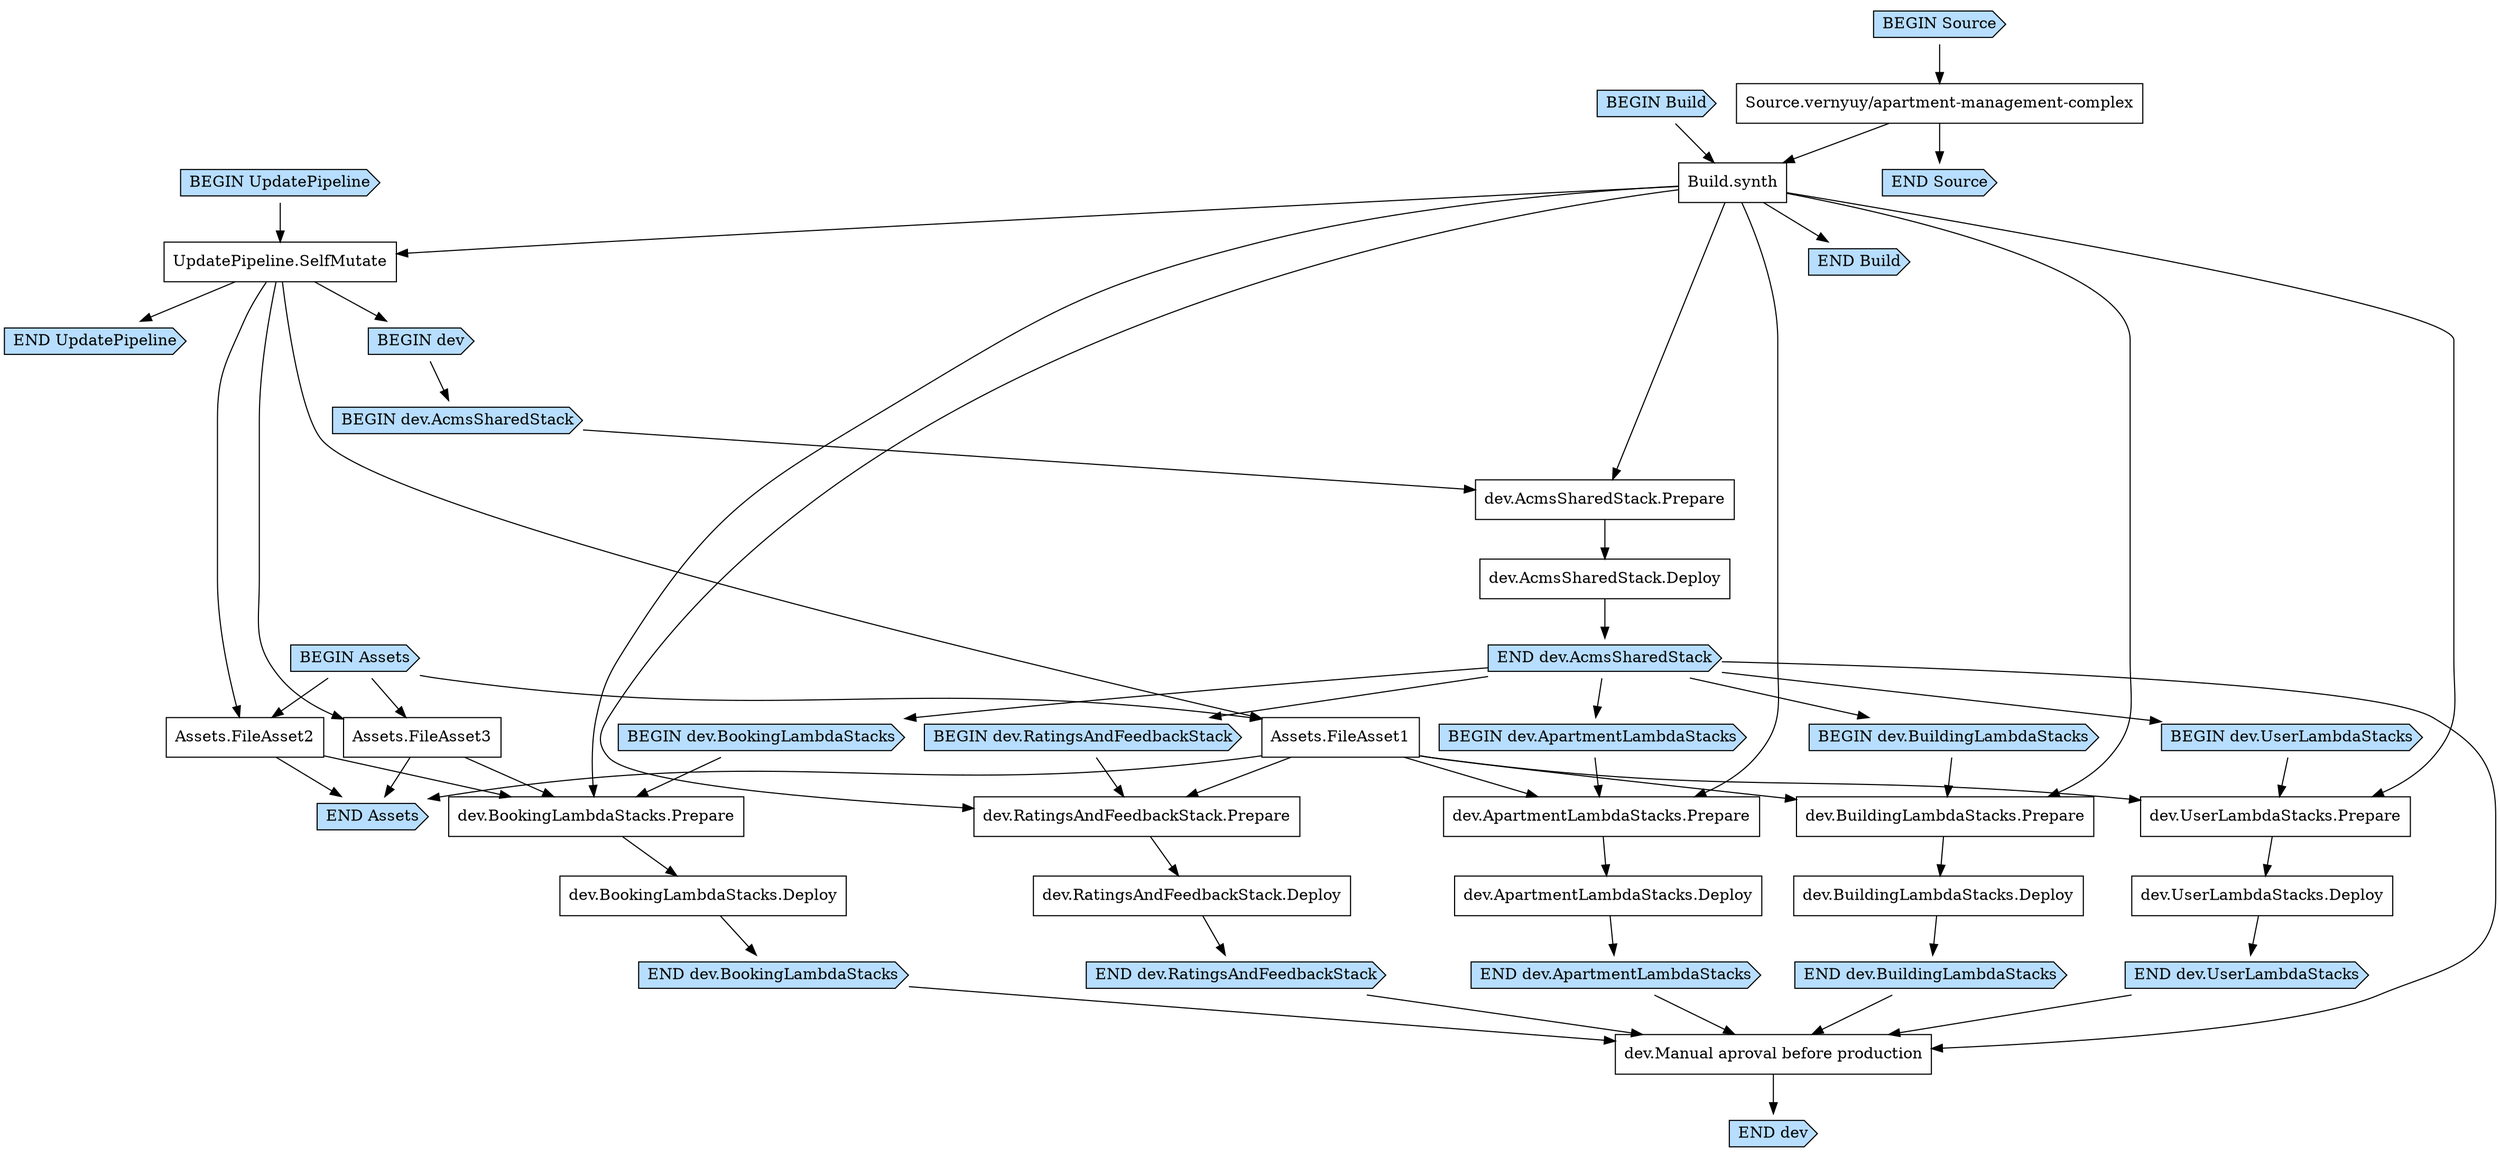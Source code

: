 digraph G {
  # Arrows represent an "unlocks" relationship (opposite of dependency). So chosen
  # because the layout looks more natural that way.
  # To represent subgraph dependencies, subgraphs are represented by BEGIN/END nodes.
  # To render: `dot -Tsvg AcmsStackacmspipelineE1E6D667.dot > graph.svg`, open in a browser.
  node [shape="box"];
"BEGIN Build" [shape="cds", style="filled", fillcolor="#b7deff"];
"END Build" [shape="cds", style="filled", fillcolor="#b7deff"];
"Build.synth";
"Source.vernyuy/apartment-management-complex" -> "Build.synth";
"BEGIN Build" -> "Build.synth";
"Build.synth" -> "END Build";
"BEGIN UpdatePipeline" [shape="cds", style="filled", fillcolor="#b7deff"];
"END UpdatePipeline" [shape="cds", style="filled", fillcolor="#b7deff"];
"UpdatePipeline.SelfMutate";
"Build.synth" -> "UpdatePipeline.SelfMutate";
"BEGIN UpdatePipeline" -> "UpdatePipeline.SelfMutate";
"UpdatePipeline.SelfMutate" -> "END UpdatePipeline";
"BEGIN Assets" [shape="cds", style="filled", fillcolor="#b7deff"];
"END Assets" [shape="cds", style="filled", fillcolor="#b7deff"];
"Assets.FileAsset1";
"UpdatePipeline.SelfMutate" -> "Assets.FileAsset1";
"Assets.FileAsset2";
"UpdatePipeline.SelfMutate" -> "Assets.FileAsset2";
"Assets.FileAsset3";
"UpdatePipeline.SelfMutate" -> "Assets.FileAsset3";
"BEGIN Assets" -> "Assets.FileAsset1";
"BEGIN Assets" -> "Assets.FileAsset2";
"BEGIN Assets" -> "Assets.FileAsset3";
"Assets.FileAsset1" -> "END Assets";
"Assets.FileAsset2" -> "END Assets";
"Assets.FileAsset3" -> "END Assets";
"BEGIN dev" [shape="cds", style="filled", fillcolor="#b7deff"];
"END dev" [shape="cds", style="filled", fillcolor="#b7deff"];
"UpdatePipeline.SelfMutate" -> "BEGIN dev";
"BEGIN dev.AcmsSharedStack" [shape="cds", style="filled", fillcolor="#b7deff"];
"END dev.AcmsSharedStack" [shape="cds", style="filled", fillcolor="#b7deff"];
"dev.AcmsSharedStack.Deploy";
"dev.AcmsSharedStack.Prepare" -> "dev.AcmsSharedStack.Deploy";
"dev.AcmsSharedStack.Prepare";
"Build.synth" -> "dev.AcmsSharedStack.Prepare";
"BEGIN dev.AcmsSharedStack" -> "dev.AcmsSharedStack.Prepare";
"dev.AcmsSharedStack.Deploy" -> "END dev.AcmsSharedStack";
"BEGIN dev.ApartmentLambdaStacks" [shape="cds", style="filled", fillcolor="#b7deff"];
"END dev.ApartmentLambdaStacks" [shape="cds", style="filled", fillcolor="#b7deff"];
"END dev.AcmsSharedStack" -> "BEGIN dev.ApartmentLambdaStacks";
"dev.ApartmentLambdaStacks.Deploy";
"dev.ApartmentLambdaStacks.Prepare" -> "dev.ApartmentLambdaStacks.Deploy";
"dev.ApartmentLambdaStacks.Prepare";
"Build.synth" -> "dev.ApartmentLambdaStacks.Prepare";
"Assets.FileAsset1" -> "dev.ApartmentLambdaStacks.Prepare";
"BEGIN dev.ApartmentLambdaStacks" -> "dev.ApartmentLambdaStacks.Prepare";
"dev.ApartmentLambdaStacks.Deploy" -> "END dev.ApartmentLambdaStacks";
"BEGIN dev.BookingLambdaStacks" [shape="cds", style="filled", fillcolor="#b7deff"];
"END dev.BookingLambdaStacks" [shape="cds", style="filled", fillcolor="#b7deff"];
"END dev.AcmsSharedStack" -> "BEGIN dev.BookingLambdaStacks";
"dev.BookingLambdaStacks.Deploy";
"dev.BookingLambdaStacks.Prepare" -> "dev.BookingLambdaStacks.Deploy";
"dev.BookingLambdaStacks.Prepare";
"Build.synth" -> "dev.BookingLambdaStacks.Prepare";
"Assets.FileAsset2" -> "dev.BookingLambdaStacks.Prepare";
"Assets.FileAsset3" -> "dev.BookingLambdaStacks.Prepare";
"BEGIN dev.BookingLambdaStacks" -> "dev.BookingLambdaStacks.Prepare";
"dev.BookingLambdaStacks.Deploy" -> "END dev.BookingLambdaStacks";
"BEGIN dev.BuildingLambdaStacks" [shape="cds", style="filled", fillcolor="#b7deff"];
"END dev.BuildingLambdaStacks" [shape="cds", style="filled", fillcolor="#b7deff"];
"END dev.AcmsSharedStack" -> "BEGIN dev.BuildingLambdaStacks";
"dev.BuildingLambdaStacks.Deploy";
"dev.BuildingLambdaStacks.Prepare" -> "dev.BuildingLambdaStacks.Deploy";
"dev.BuildingLambdaStacks.Prepare";
"Build.synth" -> "dev.BuildingLambdaStacks.Prepare";
"Assets.FileAsset1" -> "dev.BuildingLambdaStacks.Prepare";
"BEGIN dev.BuildingLambdaStacks" -> "dev.BuildingLambdaStacks.Prepare";
"dev.BuildingLambdaStacks.Deploy" -> "END dev.BuildingLambdaStacks";
"BEGIN dev.RatingsAndFeedbackStack" [shape="cds", style="filled", fillcolor="#b7deff"];
"END dev.RatingsAndFeedbackStack" [shape="cds", style="filled", fillcolor="#b7deff"];
"END dev.AcmsSharedStack" -> "BEGIN dev.RatingsAndFeedbackStack";
"dev.RatingsAndFeedbackStack.Deploy";
"dev.RatingsAndFeedbackStack.Prepare" -> "dev.RatingsAndFeedbackStack.Deploy";
"dev.RatingsAndFeedbackStack.Prepare";
"Build.synth" -> "dev.RatingsAndFeedbackStack.Prepare";
"Assets.FileAsset1" -> "dev.RatingsAndFeedbackStack.Prepare";
"BEGIN dev.RatingsAndFeedbackStack" -> "dev.RatingsAndFeedbackStack.Prepare";
"dev.RatingsAndFeedbackStack.Deploy" -> "END dev.RatingsAndFeedbackStack";
"BEGIN dev.UserLambdaStacks" [shape="cds", style="filled", fillcolor="#b7deff"];
"END dev.UserLambdaStacks" [shape="cds", style="filled", fillcolor="#b7deff"];
"END dev.AcmsSharedStack" -> "BEGIN dev.UserLambdaStacks";
"dev.UserLambdaStacks.Deploy";
"dev.UserLambdaStacks.Prepare" -> "dev.UserLambdaStacks.Deploy";
"dev.UserLambdaStacks.Prepare";
"Build.synth" -> "dev.UserLambdaStacks.Prepare";
"Assets.FileAsset1" -> "dev.UserLambdaStacks.Prepare";
"BEGIN dev.UserLambdaStacks" -> "dev.UserLambdaStacks.Prepare";
"dev.UserLambdaStacks.Deploy" -> "END dev.UserLambdaStacks";
"dev.Manual aproval before production";
"END dev.AcmsSharedStack" -> "dev.Manual aproval before production";
"END dev.ApartmentLambdaStacks" -> "dev.Manual aproval before production";
"END dev.BookingLambdaStacks" -> "dev.Manual aproval before production";
"END dev.BuildingLambdaStacks" -> "dev.Manual aproval before production";
"END dev.RatingsAndFeedbackStack" -> "dev.Manual aproval before production";
"END dev.UserLambdaStacks" -> "dev.Manual aproval before production";
"BEGIN dev" -> "BEGIN dev.AcmsSharedStack";
"dev.Manual aproval before production" -> "END dev";
"BEGIN Source" [shape="cds", style="filled", fillcolor="#b7deff"];
"END Source" [shape="cds", style="filled", fillcolor="#b7deff"];
"Source.vernyuy/apartment-management-complex";
"BEGIN Source" -> "Source.vernyuy/apartment-management-complex";
"Source.vernyuy/apartment-management-complex" -> "END Source";
}